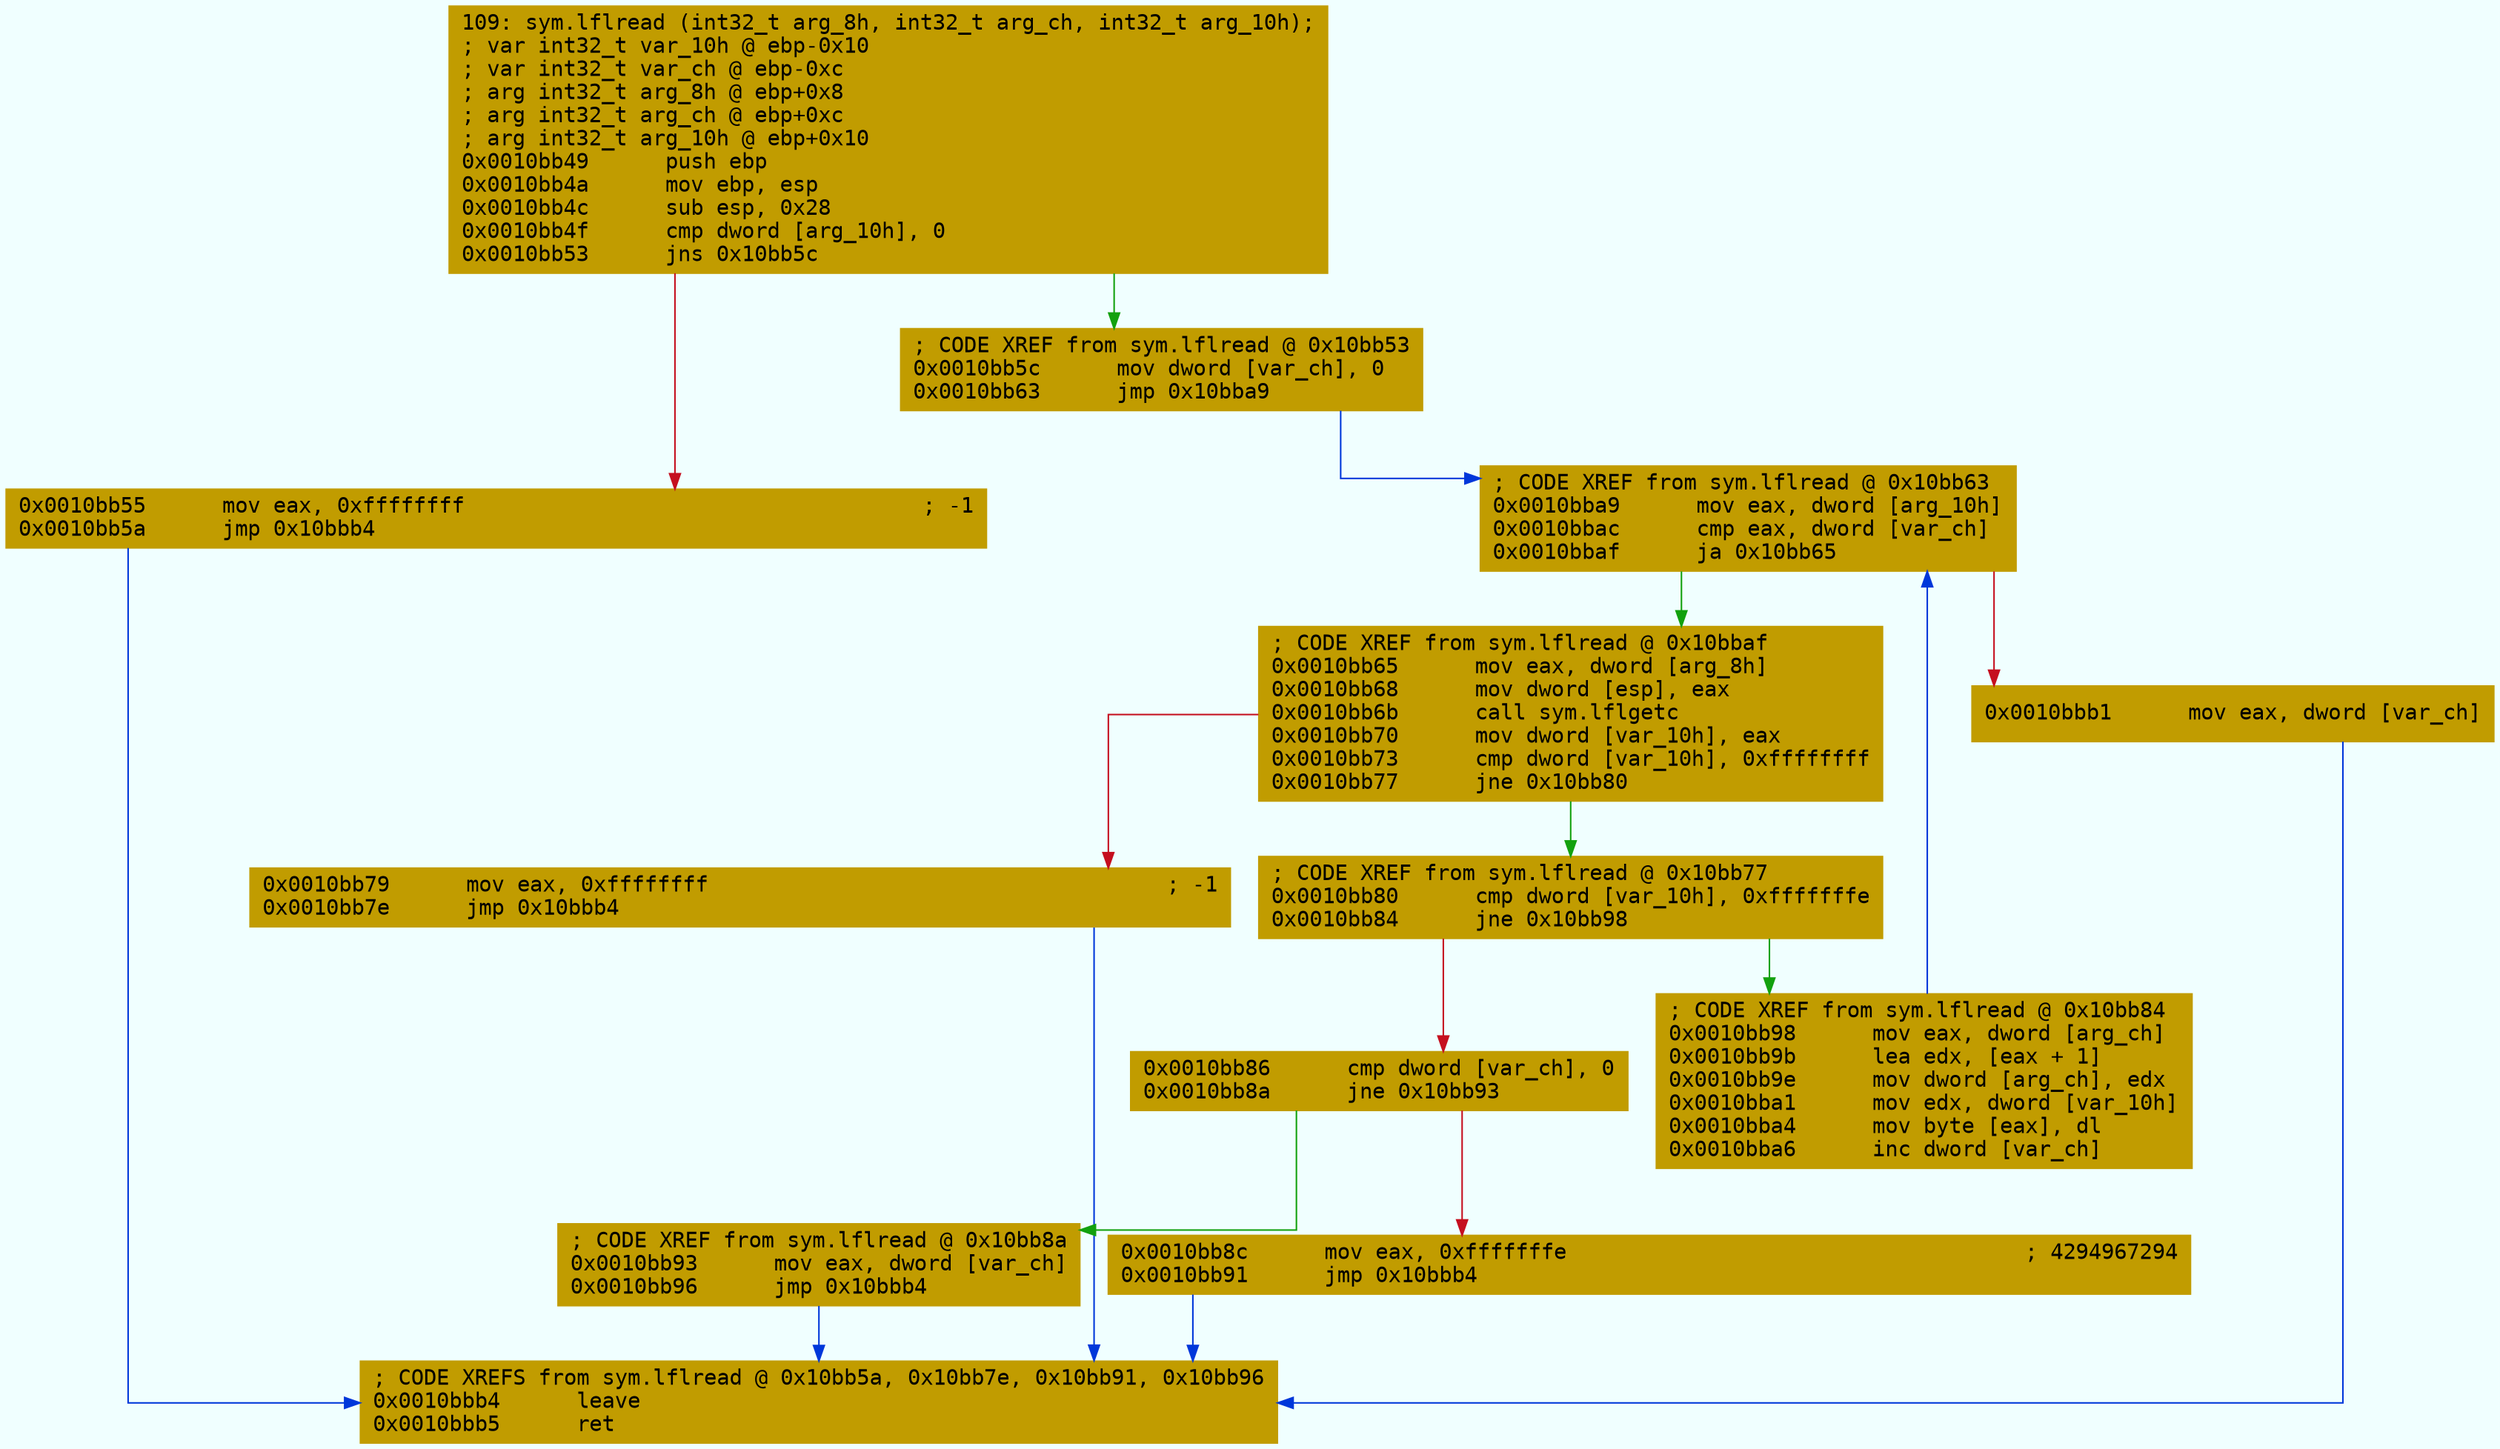 digraph code {
	graph [bgcolor=azure fontsize=8 fontname="Courier" splines="ortho"];
	node [fillcolor=gray style=filled shape=box];
	edge [arrowhead="normal"];
	"0x0010bb49" [URL="sym.lflread/0x0010bb49", fillcolor="#c19c00",color="#c19c00", fontname="Courier",label="109: sym.lflread (int32_t arg_8h, int32_t arg_ch, int32_t arg_10h);\l; var int32_t var_10h @ ebp-0x10\l; var int32_t var_ch @ ebp-0xc\l; arg int32_t arg_8h @ ebp+0x8\l; arg int32_t arg_ch @ ebp+0xc\l; arg int32_t arg_10h @ ebp+0x10\l0x0010bb49      push ebp\l0x0010bb4a      mov ebp, esp\l0x0010bb4c      sub esp, 0x28\l0x0010bb4f      cmp dword [arg_10h], 0\l0x0010bb53      jns 0x10bb5c\l"]
	"0x0010bb55" [URL="sym.lflread/0x0010bb55", fillcolor="#c19c00",color="#c19c00", fontname="Courier",label="0x0010bb55      mov eax, 0xffffffff                                    ; -1\l0x0010bb5a      jmp 0x10bbb4\l"]
	"0x0010bb5c" [URL="sym.lflread/0x0010bb5c", fillcolor="#c19c00",color="#c19c00", fontname="Courier",label="; CODE XREF from sym.lflread @ 0x10bb53\l0x0010bb5c      mov dword [var_ch], 0\l0x0010bb63      jmp 0x10bba9\l"]
	"0x0010bb65" [URL="sym.lflread/0x0010bb65", fillcolor="#c19c00",color="#c19c00", fontname="Courier",label="; CODE XREF from sym.lflread @ 0x10bbaf\l0x0010bb65      mov eax, dword [arg_8h]\l0x0010bb68      mov dword [esp], eax\l0x0010bb6b      call sym.lflgetc\l0x0010bb70      mov dword [var_10h], eax\l0x0010bb73      cmp dword [var_10h], 0xffffffff\l0x0010bb77      jne 0x10bb80\l"]
	"0x0010bb79" [URL="sym.lflread/0x0010bb79", fillcolor="#c19c00",color="#c19c00", fontname="Courier",label="0x0010bb79      mov eax, 0xffffffff                                    ; -1\l0x0010bb7e      jmp 0x10bbb4\l"]
	"0x0010bb80" [URL="sym.lflread/0x0010bb80", fillcolor="#c19c00",color="#c19c00", fontname="Courier",label="; CODE XREF from sym.lflread @ 0x10bb77\l0x0010bb80      cmp dword [var_10h], 0xfffffffe\l0x0010bb84      jne 0x10bb98\l"]
	"0x0010bb86" [URL="sym.lflread/0x0010bb86", fillcolor="#c19c00",color="#c19c00", fontname="Courier",label="0x0010bb86      cmp dword [var_ch], 0\l0x0010bb8a      jne 0x10bb93\l"]
	"0x0010bb8c" [URL="sym.lflread/0x0010bb8c", fillcolor="#c19c00",color="#c19c00", fontname="Courier",label="0x0010bb8c      mov eax, 0xfffffffe                                    ; 4294967294\l0x0010bb91      jmp 0x10bbb4\l"]
	"0x0010bb93" [URL="sym.lflread/0x0010bb93", fillcolor="#c19c00",color="#c19c00", fontname="Courier",label="; CODE XREF from sym.lflread @ 0x10bb8a\l0x0010bb93      mov eax, dword [var_ch]\l0x0010bb96      jmp 0x10bbb4\l"]
	"0x0010bb98" [URL="sym.lflread/0x0010bb98", fillcolor="#c19c00",color="#c19c00", fontname="Courier",label="; CODE XREF from sym.lflread @ 0x10bb84\l0x0010bb98      mov eax, dword [arg_ch]\l0x0010bb9b      lea edx, [eax + 1]\l0x0010bb9e      mov dword [arg_ch], edx\l0x0010bba1      mov edx, dword [var_10h]\l0x0010bba4      mov byte [eax], dl\l0x0010bba6      inc dword [var_ch]\l"]
	"0x0010bba9" [URL="sym.lflread/0x0010bba9", fillcolor="#c19c00",color="#c19c00", fontname="Courier",label="; CODE XREF from sym.lflread @ 0x10bb63\l0x0010bba9      mov eax, dword [arg_10h]\l0x0010bbac      cmp eax, dword [var_ch]\l0x0010bbaf      ja 0x10bb65\l"]
	"0x0010bbb1" [URL="sym.lflread/0x0010bbb1", fillcolor="#c19c00",color="#c19c00", fontname="Courier",label="0x0010bbb1      mov eax, dword [var_ch]\l"]
	"0x0010bbb4" [URL="sym.lflread/0x0010bbb4", fillcolor="#c19c00",color="#c19c00", fontname="Courier",label="; CODE XREFS from sym.lflread @ 0x10bb5a, 0x10bb7e, 0x10bb91, 0x10bb96\l0x0010bbb4      leave\l0x0010bbb5      ret\l"]
        "0x0010bb49" -> "0x0010bb5c" [color="#13a10e"];
        "0x0010bb49" -> "0x0010bb55" [color="#c50f1f"];
        "0x0010bb55" -> "0x0010bbb4" [color="#0037da"];
        "0x0010bb5c" -> "0x0010bba9" [color="#0037da"];
        "0x0010bb65" -> "0x0010bb80" [color="#13a10e"];
        "0x0010bb65" -> "0x0010bb79" [color="#c50f1f"];
        "0x0010bb79" -> "0x0010bbb4" [color="#0037da"];
        "0x0010bb80" -> "0x0010bb98" [color="#13a10e"];
        "0x0010bb80" -> "0x0010bb86" [color="#c50f1f"];
        "0x0010bb86" -> "0x0010bb93" [color="#13a10e"];
        "0x0010bb86" -> "0x0010bb8c" [color="#c50f1f"];
        "0x0010bb8c" -> "0x0010bbb4" [color="#0037da"];
        "0x0010bb93" -> "0x0010bbb4" [color="#0037da"];
        "0x0010bb98" -> "0x0010bba9" [color="#0037da"];
        "0x0010bba9" -> "0x0010bb65" [color="#13a10e"];
        "0x0010bba9" -> "0x0010bbb1" [color="#c50f1f"];
        "0x0010bbb1" -> "0x0010bbb4" [color="#0037da"];
}
